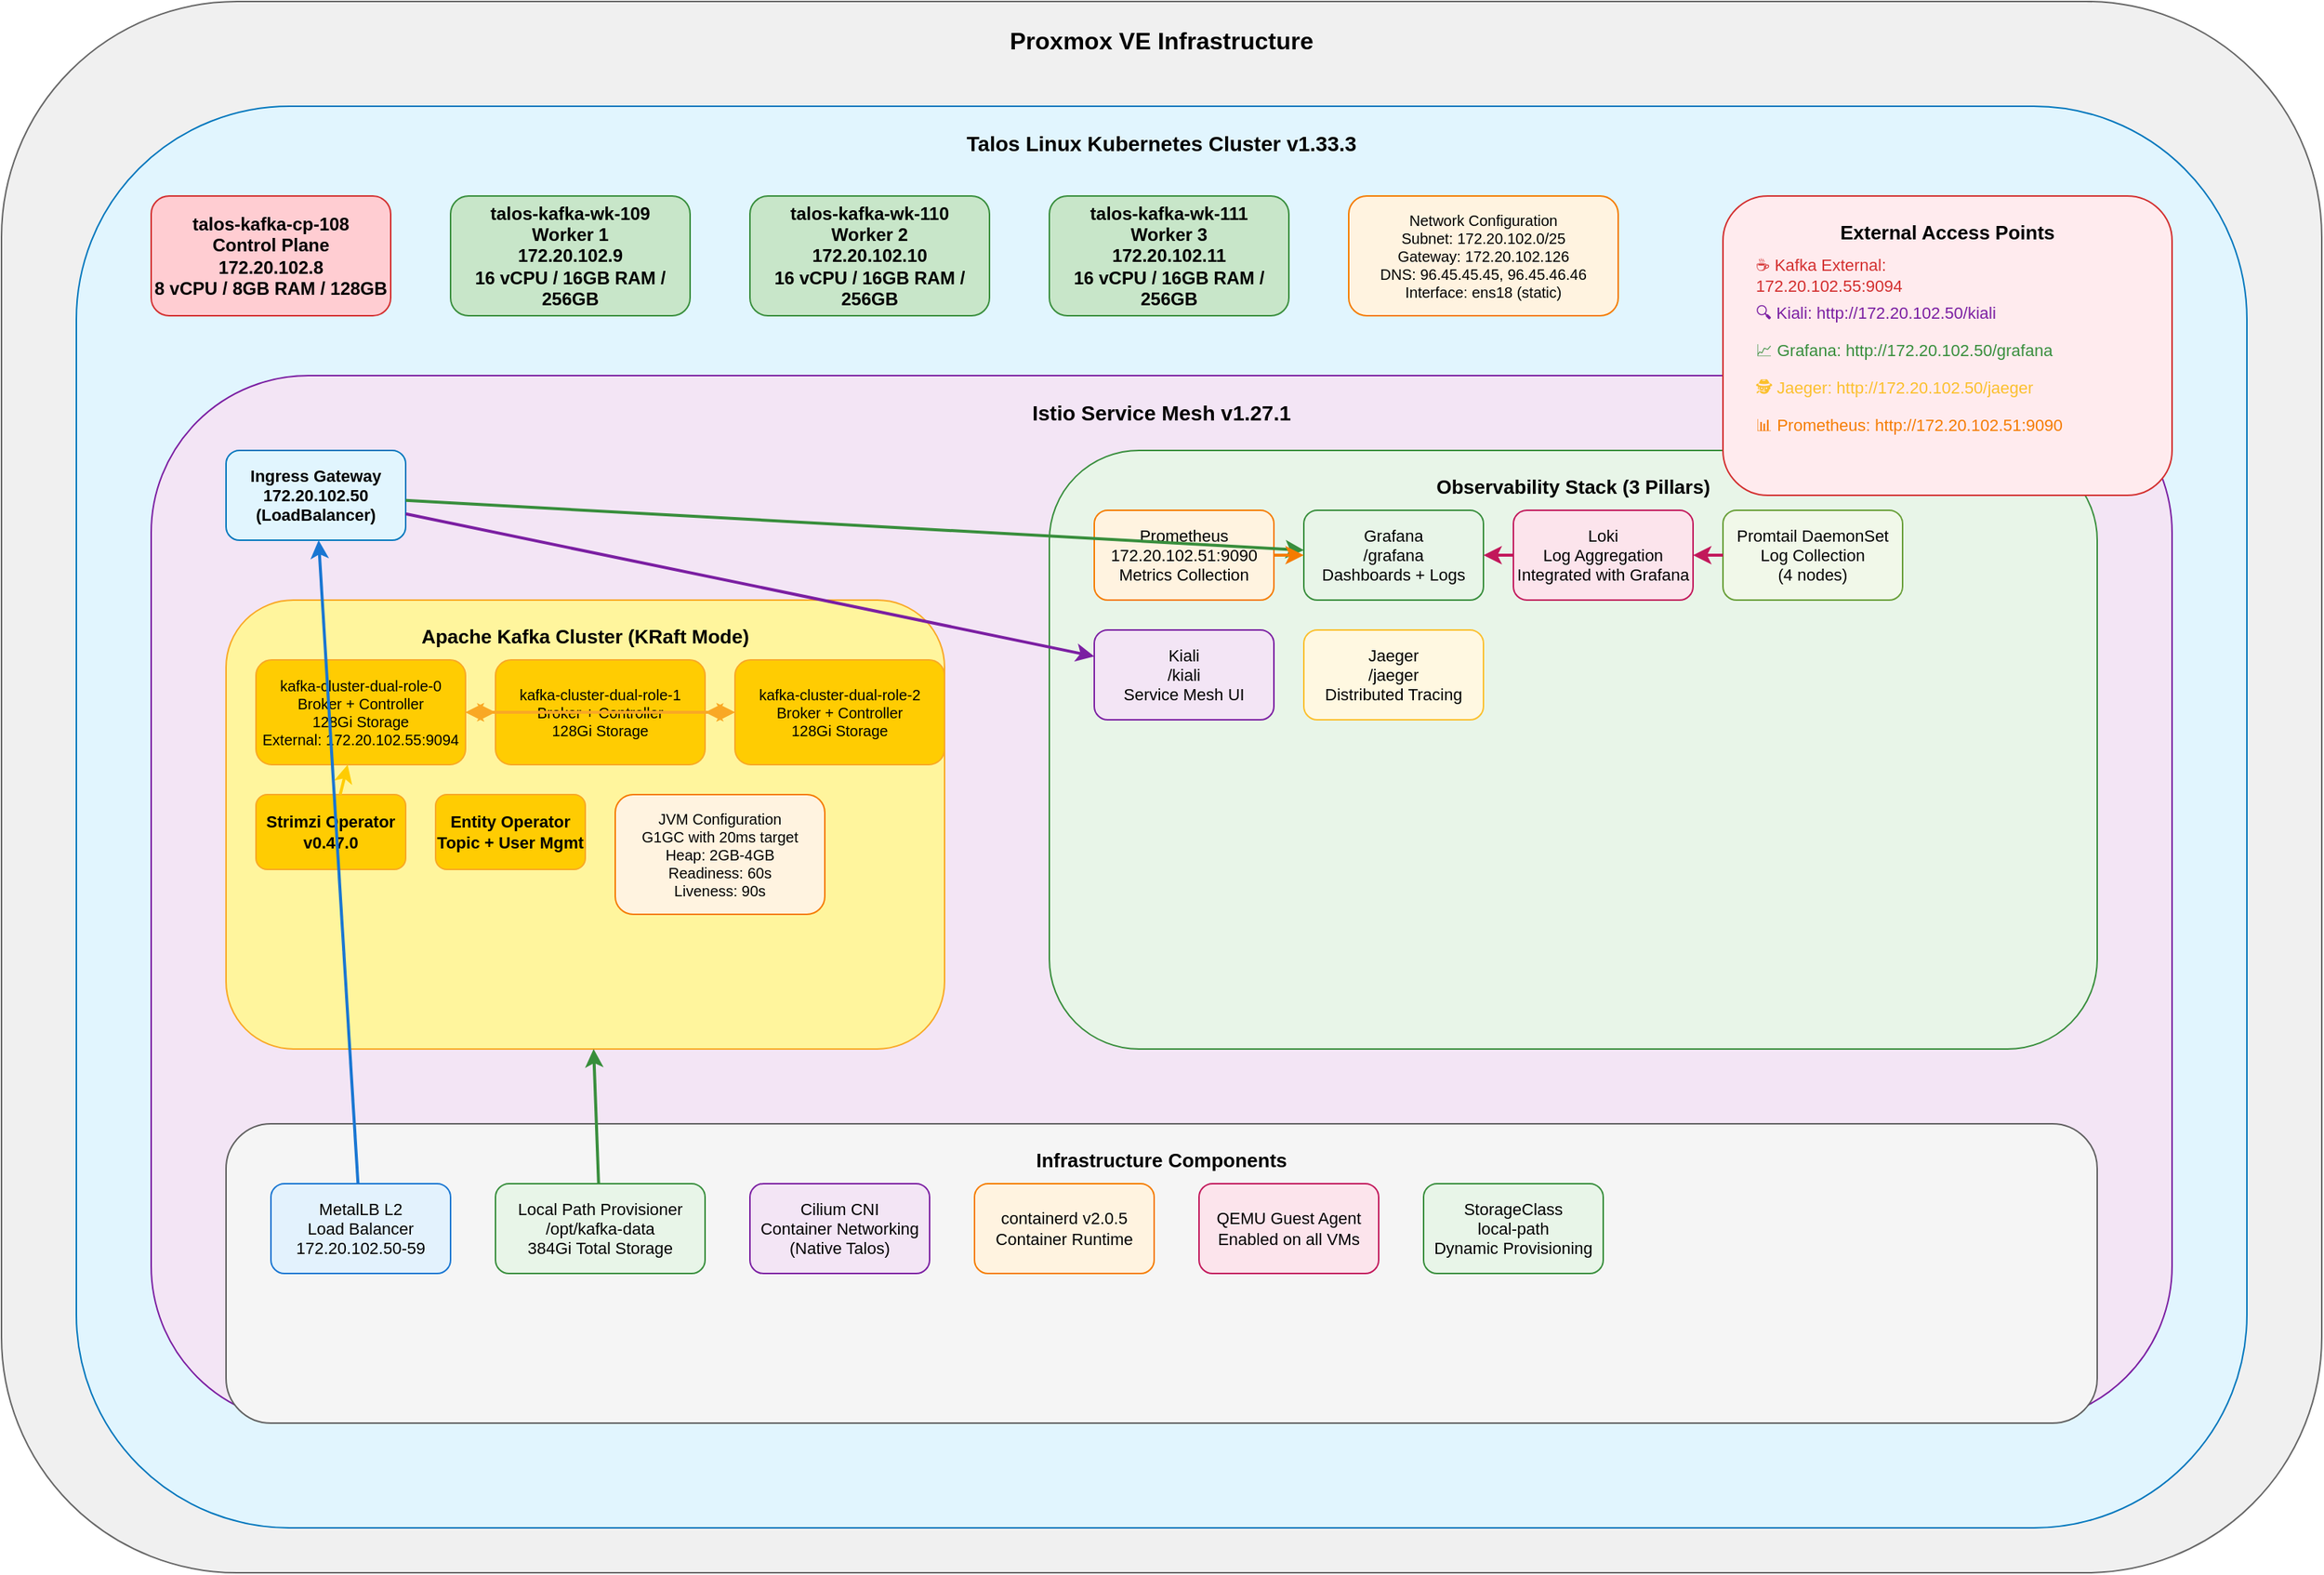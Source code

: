 <mxfile version="25.0.2" type="device">
  <diagram id="kafka-talos-arch" name="Kafka Talos Architecture">
    <mxGraphModel dx="2074" dy="1196" grid="1" gridSize="10" guides="1" tooltips="1" connect="1" arrows="1" fold="1" page="1" pageScale="1" pageWidth="1654" pageHeight="1169" math="0" shadow="0">
      <root>
        <mxCell id="0" />
        <mxCell id="1" parent="0" />
        
        <!-- Proxmox Infrastructure -->
        <mxCell id="proxmox-layer" value="Proxmox VE Infrastructure" style="rounded=1;whiteSpace=wrap;html=1;fillColor=#f0f0f0;strokeColor=#666666;fontSize=16;fontStyle=1;verticalAlign=top;spacingTop=10;" vertex="1" parent="1">
          <mxGeometry x="50" y="50" width="1550" height="1050" as="geometry" />
        </mxCell>
        
        <!-- Talos Cluster Container -->
        <mxCell id="talos-cluster" value="Talos Linux Kubernetes Cluster v1.33.3" style="rounded=1;whiteSpace=wrap;html=1;fillColor=#e1f5fe;strokeColor=#0277bd;fontSize=14;fontStyle=1;verticalAlign=top;spacingTop=10;" vertex="1" parent="1">
          <mxGeometry x="100" y="120" width="1450" height="950" as="geometry" />
        </mxCell>
        
        <!-- Control Plane Node -->
        <mxCell id="cp-node" value="talos-kafka-cp-108&#xa;Control Plane&#xa;172.20.102.8&#xa;8 vCPU / 8GB RAM / 128GB" style="rounded=1;whiteSpace=wrap;html=1;fillColor=#ffcdd2;strokeColor=#d32f2f;fontSize=12;fontStyle=1;" vertex="1" parent="1">
          <mxGeometry x="150" y="180" width="160" height="80" as="geometry" />
        </mxCell>
        
        <!-- Worker Nodes -->
        <mxCell id="wk1-node" value="talos-kafka-wk-109&#xa;Worker 1&#xa;172.20.102.9&#xa;16 vCPU / 16GB RAM / 256GB" style="rounded=1;whiteSpace=wrap;html=1;fillColor=#c8e6c9;strokeColor=#388e3c;fontSize=12;fontStyle=1;" vertex="1" parent="1">
          <mxGeometry x="350" y="180" width="160" height="80" as="geometry" />
        </mxCell>
        
        <mxCell id="wk2-node" value="talos-kafka-wk-110&#xa;Worker 2&#xa;172.20.102.10&#xa;16 vCPU / 16GB RAM / 256GB" style="rounded=1;whiteSpace=wrap;html=1;fillColor=#c8e6c9;strokeColor=#388e3c;fontSize=12;fontStyle=1;" vertex="1" parent="1">
          <mxGeometry x="550" y="180" width="160" height="80" as="geometry" />
        </mxCell>
        
        <mxCell id="wk3-node" value="talos-kafka-wk-111&#xa;Worker 3&#xa;172.20.102.11&#xa;16 vCPU / 16GB RAM / 256GB" style="rounded=1;whiteSpace=wrap;html=1;fillColor=#c8e6c9;strokeColor=#388e3c;fontSize=12;fontStyle=1;" vertex="1" parent="1">
          <mxGeometry x="750" y="180" width="160" height="80" as="geometry" />
        </mxCell>
        
        <!-- Network Info -->
        <mxCell id="network-info" value="Network Configuration&#xa;Subnet: 172.20.102.0/25&#xa;Gateway: 172.20.102.126&#xa;DNS: 96.45.45.45, 96.45.46.46&#xa;Interface: ens18 (static)" style="rounded=1;whiteSpace=wrap;html=1;fillColor=#fff3e0;strokeColor=#f57c00;fontSize=10;" vertex="1" parent="1">
          <mxGeometry x="950" y="180" width="180" height="80" as="geometry" />
        </mxCell>
        
        <!-- Istio Service Mesh -->
        <mxCell id="istio-layer" value="Istio Service Mesh v1.27.1" style="rounded=1;whiteSpace=wrap;html=1;fillColor=#f3e5f5;strokeColor=#7b1fa2;fontSize=14;fontStyle=1;verticalAlign=top;spacingTop=10;" vertex="1" parent="1">
          <mxGeometry x="150" y="300" width="1350" height="700" as="geometry" />
        </mxCell>
        
        <!-- Istio Gateway -->
        <mxCell id="istio-gateway" value="Ingress Gateway&#xa;172.20.102.50&#xa;(LoadBalancer)" style="rounded=1;whiteSpace=wrap;html=1;fillColor=#e1f5fe;strokeColor=#0277bd;fontSize=11;fontStyle=1;" vertex="1" parent="1">
          <mxGeometry x="200" y="350" width="120" height="60" as="geometry" />
        </mxCell>
        
        <!-- Apache Kafka Cluster -->
        <mxCell id="kafka-cluster" value="Apache Kafka Cluster (KRaft Mode)" style="rounded=1;whiteSpace=wrap;html=1;fillColor=#fff59d;strokeColor=#f9a825;fontSize=13;fontStyle=1;verticalAlign=top;spacingTop=10;" vertex="1" parent="1">
          <mxGeometry x="200" y="450" width="480" height="300" as="geometry" />
        </mxCell>
        
        <!-- Kafka Brokers -->
        <mxCell id="kafka-broker-0" value="kafka-cluster-dual-role-0&#xa;Broker + Controller&#xa;128Gi Storage&#xa;External: 172.20.102.55:9094" style="rounded=1;whiteSpace=wrap;html=1;fillColor=#ffcc02;strokeColor=#f9a825;fontSize=10;" vertex="1" parent="1">
          <mxGeometry x="220" y="490" width="140" height="70" as="geometry" />
        </mxCell>
        
        <mxCell id="kafka-broker-1" value="kafka-cluster-dual-role-1&#xa;Broker + Controller&#xa;128Gi Storage" style="rounded=1;whiteSpace=wrap;html=1;fillColor=#ffcc02;strokeColor=#f9a825;fontSize=10;" vertex="1" parent="1">
          <mxGeometry x="380" y="490" width="140" height="70" as="geometry" />
        </mxCell>
        
        <mxCell id="kafka-broker-2" value="kafka-cluster-dual-role-2&#xa;Broker + Controller&#xa;128Gi Storage" style="rounded=1;whiteSpace=wrap;html=1;fillColor=#ffcc02;strokeColor=#f9a825;fontSize=10;" vertex="1" parent="1">
          <mxGeometry x="540" y="490" width="140" height="70" as="geometry" />
        </mxCell>
        
        <!-- Strimzi Operator -->
        <mxCell id="strimzi-operator" value="Strimzi Operator&#xa;v0.47.0" style="rounded=1;whiteSpace=wrap;html=1;fillColor=#ffcc02;strokeColor=#f9a825;fontSize=11;fontStyle=1;" vertex="1" parent="1">
          <mxGeometry x="220" y="580" width="100" height="50" as="geometry" />
        </mxCell>
        
        <!-- Entity Operator -->
        <mxCell id="entity-operator" value="Entity Operator&#xa;Topic + User Mgmt" style="rounded=1;whiteSpace=wrap;html=1;fillColor=#ffcc02;strokeColor=#f9a825;fontSize=11;fontStyle=1;" vertex="1" parent="1">
          <mxGeometry x="340" y="580" width="100" height="50" as="geometry" />
        </mxCell>
        
        <!-- JVM Configuration -->
        <mxCell id="jvm-config" value="JVM Configuration&#xa;G1GC with 20ms target&#xa;Heap: 2GB-4GB&#xa;Readiness: 60s&#xa;Liveness: 90s" style="rounded=1;whiteSpace=wrap;html=1;fillColor=#fff3e0;strokeColor=#f57c00;fontSize=10;" vertex="1" parent="1">
          <mxGeometry x="460" y="580" width="140" height="80" as="geometry" />
        </mxCell>
        
        <!-- Observability Stack -->
        <mxCell id="observability-stack" value="Observability Stack (3 Pillars)" style="rounded=1;whiteSpace=wrap;html=1;fillColor=#e8f5e8;strokeColor=#388e3c;fontSize=13;fontStyle=1;verticalAlign=top;spacingTop=10;" vertex="1" parent="1">
          <mxGeometry x="750" y="350" width="700" height="400" as="geometry" />
        </mxCell>
        
        <!-- Prometheus -->
        <mxCell id="prometheus" value="Prometheus&#xa;172.20.102.51:9090&#xa;Metrics Collection" style="rounded=1;whiteSpace=wrap;html=1;fillColor=#fff3e0;strokeColor=#f57c00;fontSize=11;" vertex="1" parent="1">
          <mxGeometry x="780" y="390" width="120" height="60" as="geometry" />
        </mxCell>
        
        <!-- Grafana -->
        <mxCell id="grafana" value="Grafana&#xa;/grafana&#xa;Dashboards + Logs" style="rounded=1;whiteSpace=wrap;html=1;fillColor=#e8f5e8;strokeColor=#388e3c;fontSize=11;" vertex="1" parent="1">
          <mxGeometry x="920" y="390" width="120" height="60" as="geometry" />
        </mxCell>
        
        <!-- Loki -->
        <mxCell id="loki" value="Loki&#xa;Log Aggregation&#xa;Integrated with Grafana" style="rounded=1;whiteSpace=wrap;html=1;fillColor=#fce4ec;strokeColor=#c2185b;fontSize=11;" vertex="1" parent="1">
          <mxGeometry x="1060" y="390" width="120" height="60" as="geometry" />
        </mxCell>
        
        <!-- Promtail -->
        <mxCell id="promtail" value="Promtail DaemonSet&#xa;Log Collection&#xa;(4 nodes)" style="rounded=1;whiteSpace=wrap;html=1;fillColor=#f1f8e9;strokeColor=#689f38;fontSize=11;" vertex="1" parent="1">
          <mxGeometry x="1200" y="390" width="120" height="60" as="geometry" />
        </mxCell>
        
        <!-- Kiali -->
        <mxCell id="kiali" value="Kiali&#xa;/kiali&#xa;Service Mesh UI" style="rounded=1;whiteSpace=wrap;html=1;fillColor=#f3e5f5;strokeColor=#7b1fa2;fontSize=11;" vertex="1" parent="1">
          <mxGeometry x="780" y="470" width="120" height="60" as="geometry" />
        </mxCell>
        
        <!-- Jaeger -->
        <mxCell id="jaeger" value="Jaeger&#xa;/jaeger&#xa;Distributed Tracing" style="rounded=1;whiteSpace=wrap;html=1;fillColor=#fff8e1;strokeColor=#fbc02d;fontSize=11;" vertex="1" parent="1">
          <mxGeometry x="920" y="470" width="120" height="60" as="geometry" />
        </mxCell>
        
        <!-- Infrastructure Components -->
        <mxCell id="infra-layer" value="Infrastructure Components" style="rounded=1;whiteSpace=wrap;html=1;fillColor=#f5f5f5;strokeColor=#616161;fontSize=13;fontStyle=1;verticalAlign=top;spacingTop=10;" vertex="1" parent="1">
          <mxGeometry x="200" y="800" width="1250" height="200" as="geometry" />
        </mxCell>
        
        <!-- MetalLB -->
        <mxCell id="metallb" value="MetalLB L2&#xa;Load Balancer&#xa;172.20.102.50-59" style="rounded=1;whiteSpace=wrap;html=1;fillColor=#e3f2fd;strokeColor=#1976d2;fontSize=11;" vertex="1" parent="1">
          <mxGeometry x="230" y="840" width="120" height="60" as="geometry" />
        </mxCell>
        
        <!-- Local Path Provisioner -->
        <mxCell id="local-path" value="Local Path Provisioner&#xa;/opt/kafka-data&#xa;384Gi Total Storage" style="rounded=1;whiteSpace=wrap;html=1;fillColor=#e8f5e8;strokeColor=#388e3c;fontSize=11;" vertex="1" parent="1">
          <mxGeometry x="380" y="840" width="140" height="60" as="geometry" />
        </mxCell>
        
        <!-- Cilium CNI -->
        <mxCell id="cilium" value="Cilium CNI&#xa;Container Networking&#xa;(Native Talos)" style="rounded=1;whiteSpace=wrap;html=1;fillColor=#f3e5f5;strokeColor=#7b1fa2;fontSize=11;" vertex="1" parent="1">
          <mxGeometry x="550" y="840" width="120" height="60" as="geometry" />
        </mxCell>
        
        <!-- containerd -->
        <mxCell id="containerd" value="containerd v2.0.5&#xa;Container Runtime" style="rounded=1;whiteSpace=wrap;html=1;fillColor=#fff3e0;strokeColor=#f57c00;fontSize=11;" vertex="1" parent="1">
          <mxGeometry x="700" y="840" width="120" height="60" as="geometry" />
        </mxCell>
        
        <!-- QEMU Guest Agent -->
        <mxCell id="qemu-agent" value="QEMU Guest Agent&#xa;Enabled on all VMs" style="rounded=1;whiteSpace=wrap;html=1;fillColor=#fce4ec;strokeColor=#c2185b;fontSize=11;" vertex="1" parent="1">
          <mxGeometry x="850" y="840" width="120" height="60" as="geometry" />
        </mxCell>
        
        <!-- Storage Class -->
        <mxCell id="storage-class" value="StorageClass&#xa;local-path&#xa;Dynamic Provisioning" style="rounded=1;whiteSpace=wrap;html=1;fillColor=#e8f5e8;strokeColor=#388e3c;fontSize=11;" vertex="1" parent="1">
          <mxGeometry x="1000" y="840" width="120" height="60" as="geometry" />
        </mxCell>
        
        <!-- Access Points -->
        <mxCell id="access-info" value="External Access Points" style="rounded=1;whiteSpace=wrap;html=1;fillColor=#ffebee;strokeColor=#d32f2f;fontSize=13;fontStyle=1;verticalAlign=top;spacingTop=10;" vertex="1" parent="1">
          <mxGeometry x="1200" y="180" width="300" height="200" as="geometry" />
        </mxCell>
        
        <mxCell id="kafka-external" value="☕ Kafka External:&#xa;172.20.102.55:9094" style="text;html=1;align=left;verticalAlign=middle;fontSize=11;fontColor=#d32f2f;" vertex="1" parent="1">
          <mxGeometry x="1220" y="220" width="260" height="25" as="geometry" />
        </mxCell>
        
        <mxCell id="kiali-access" value="🔍 Kiali: http://172.20.102.50/kiali" style="text;html=1;align=left;verticalAlign=middle;fontSize=11;fontColor=#7b1fa2;" vertex="1" parent="1">
          <mxGeometry x="1220" y="245" width="260" height="25" as="geometry" />
        </mxCell>
        
        <mxCell id="grafana-access" value="📈 Grafana: http://172.20.102.50/grafana" style="text;html=1;align=left;verticalAlign=middle;fontSize=11;fontColor=#388e3c;" vertex="1" parent="1">
          <mxGeometry x="1220" y="270" width="260" height="25" as="geometry" />
        </mxCell>
        
        <mxCell id="jaeger-access" value="🕵️ Jaeger: http://172.20.102.50/jaeger" style="text;html=1;align=left;verticalAlign=middle;fontSize=11;fontColor=#fbc02d;" vertex="1" parent="1">
          <mxGeometry x="1220" y="295" width="260" height="25" as="geometry" />
        </mxCell>
        
        <mxCell id="prometheus-access" value="📊 Prometheus: http://172.20.102.51:9090" style="text;html=1;align=left;verticalAlign=middle;fontSize=11;fontColor=#f57c00;" vertex="1" parent="1">
          <mxGeometry x="1220" y="320" width="260" height="25" as="geometry" />
        </mxCell>
        
        <!-- Connections -->
        
        <!-- Kafka cluster internal connections -->
        <mxCell id="kafka-conn-1" value="" style="endArrow=classic;startArrow=classic;html=1;strokeColor=#f9a825;strokeWidth=2;" edge="1" parent="1" source="kafka-broker-0" target="kafka-broker-1">
          <mxGeometry width="50" height="50" relative="1" as="geometry">
            <mxPoint x="400" y="600" as="sourcePoint" />
            <mxPoint x="450" y="550" as="targetPoint" />
          </mxGeometry>
        </mxCell>
        
        <mxCell id="kafka-conn-2" value="" style="endArrow=classic;startArrow=classic;html=1;strokeColor=#f9a825;strokeWidth=2;" edge="1" parent="1" source="kafka-broker-1" target="kafka-broker-2">
          <mxGeometry width="50" height="50" relative="1" as="geometry">
            <mxPoint x="400" y="600" as="sourcePoint" />
            <mxPoint x="450" y="550" as="targetPoint" />
          </mxGeometry>
        </mxCell>
        
        <mxCell id="kafka-conn-3" value="" style="endArrow=classic;startArrow=classic;html=1;strokeColor=#f9a825;strokeWidth=2;" edge="1" parent="1" source="kafka-broker-2" target="kafka-broker-0">
          <mxGeometry width="50" height="50" relative="1" as="geometry">
            <mxPoint x="400" y="600" as="sourcePoint" />
            <mxPoint x="450" y="550" as="targetPoint" />
          </mxGeometry>
        </mxCell>
        
        <!-- Strimzi to Kafka connections -->
        <mxCell id="strimzi-kafka-conn" value="" style="endArrow=classic;html=1;strokeColor=#ffcc02;strokeWidth=2;" edge="1" parent="1" source="strimzi-operator" target="kafka-broker-0">
          <mxGeometry width="50" height="50" relative="1" as="geometry">
            <mxPoint x="400" y="600" as="sourcePoint" />
            <mxPoint x="450" y="550" as="targetPoint" />
          </mxGeometry>
        </mxCell>
        
        <!-- Gateway to observability -->
        <mxCell id="gateway-kiali" value="" style="endArrow=classic;html=1;strokeColor=#7b1fa2;strokeWidth=2;" edge="1" parent="1" source="istio-gateway" target="kiali">
          <mxGeometry width="50" height="50" relative="1" as="geometry">
            <mxPoint x="400" y="600" as="sourcePoint" />
            <mxPoint x="450" y="550" as="targetPoint" />
          </mxGeometry>
        </mxCell>
        
        <mxCell id="gateway-grafana" value="" style="endArrow=classic;html=1;strokeColor=#388e3c;strokeWidth=2;" edge="1" parent="1" source="istio-gateway" target="grafana">
          <mxGeometry width="50" height="50" relative="1" as="geometry">
            <mxPoint x="400" y="600" as="sourcePoint" />
            <mxPoint x="450" y="550" as="targetPoint" />
          </mxGeometry>
        </mxCell>
        
        <!-- Storage to Kafka -->
        <mxCell id="storage-kafka" value="" style="endArrow=classic;html=1;strokeColor=#388e3c;strokeWidth=2;" edge="1" parent="1" source="local-path" target="kafka-cluster">
          <mxGeometry width="50" height="50" relative="1" as="geometry">
            <mxPoint x="400" y="750" as="sourcePoint" />
            <mxPoint x="450" y="700" as="targetPoint" />
          </mxGeometry>
        </mxCell>
        
        <!-- MetalLB connections -->
        <mxCell id="metallb-gateway" value="" style="endArrow=classic;html=1;strokeColor=#1976d2;strokeWidth=2;" edge="1" parent="1" source="metallb" target="istio-gateway">
          <mxGeometry width="50" height="50" relative="1" as="geometry">
            <mxPoint x="400" y="750" as="sourcePoint" />
            <mxPoint x="450" y="700" as="targetPoint" />
          </mxGeometry>
        </mxCell>
        
        <!-- Prometheus to Grafana -->
        <mxCell id="prom-grafana" value="" style="endArrow=classic;html=1;strokeColor=#f57c00;strokeWidth=2;" edge="1" parent="1" source="prometheus" target="grafana">
          <mxGeometry width="50" height="50" relative="1" as="geometry">
            <mxPoint x="850" y="450" as="sourcePoint" />
            <mxPoint x="900" y="400" as="targetPoint" />
          </mxGeometry>
        </mxCell>
        
        <!-- Promtail to Loki -->
        <mxCell id="promtail-loki" value="" style="endArrow=classic;html=1;strokeColor=#c2185b;strokeWidth=2;" edge="1" parent="1" source="promtail" target="loki">
          <mxGeometry width="50" height="50" relative="1" as="geometry">
            <mxPoint x="1150" y="450" as="sourcePoint" />
            <mxPoint x="1200" y="400" as="targetPoint" />
          </mxGeometry>
        </mxCell>
        
        <!-- Loki to Grafana -->
        <mxCell id="loki-grafana" value="" style="endArrow=classic;html=1;strokeColor=#c2185b;strokeWidth=2;strokeDashArray=5 5;" edge="1" parent="1" source="loki" target="grafana">
          <mxGeometry width="50" height="50" relative="1" as="geometry">
            <mxPoint x="1050" y="450" as="sourcePoint" />
            <mxPoint x="1000" y="400" as="targetPoint" />
          </mxGeometry>
        </mxCell>
        
      </root>
    </mxGraphModel>
  </diagram>
</mxfile>